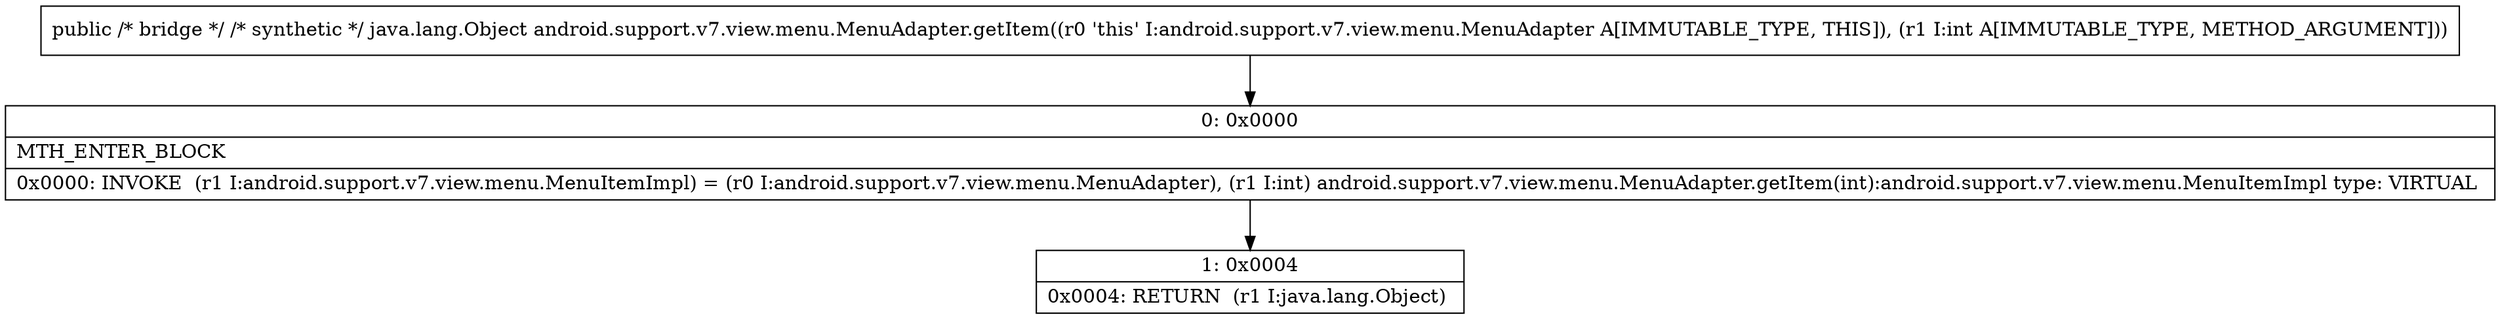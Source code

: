 digraph "CFG forandroid.support.v7.view.menu.MenuAdapter.getItem(I)Ljava\/lang\/Object;" {
Node_0 [shape=record,label="{0\:\ 0x0000|MTH_ENTER_BLOCK\l|0x0000: INVOKE  (r1 I:android.support.v7.view.menu.MenuItemImpl) = (r0 I:android.support.v7.view.menu.MenuAdapter), (r1 I:int) android.support.v7.view.menu.MenuAdapter.getItem(int):android.support.v7.view.menu.MenuItemImpl type: VIRTUAL \l}"];
Node_1 [shape=record,label="{1\:\ 0x0004|0x0004: RETURN  (r1 I:java.lang.Object) \l}"];
MethodNode[shape=record,label="{public \/* bridge *\/ \/* synthetic *\/ java.lang.Object android.support.v7.view.menu.MenuAdapter.getItem((r0 'this' I:android.support.v7.view.menu.MenuAdapter A[IMMUTABLE_TYPE, THIS]), (r1 I:int A[IMMUTABLE_TYPE, METHOD_ARGUMENT])) }"];
MethodNode -> Node_0;
Node_0 -> Node_1;
}

